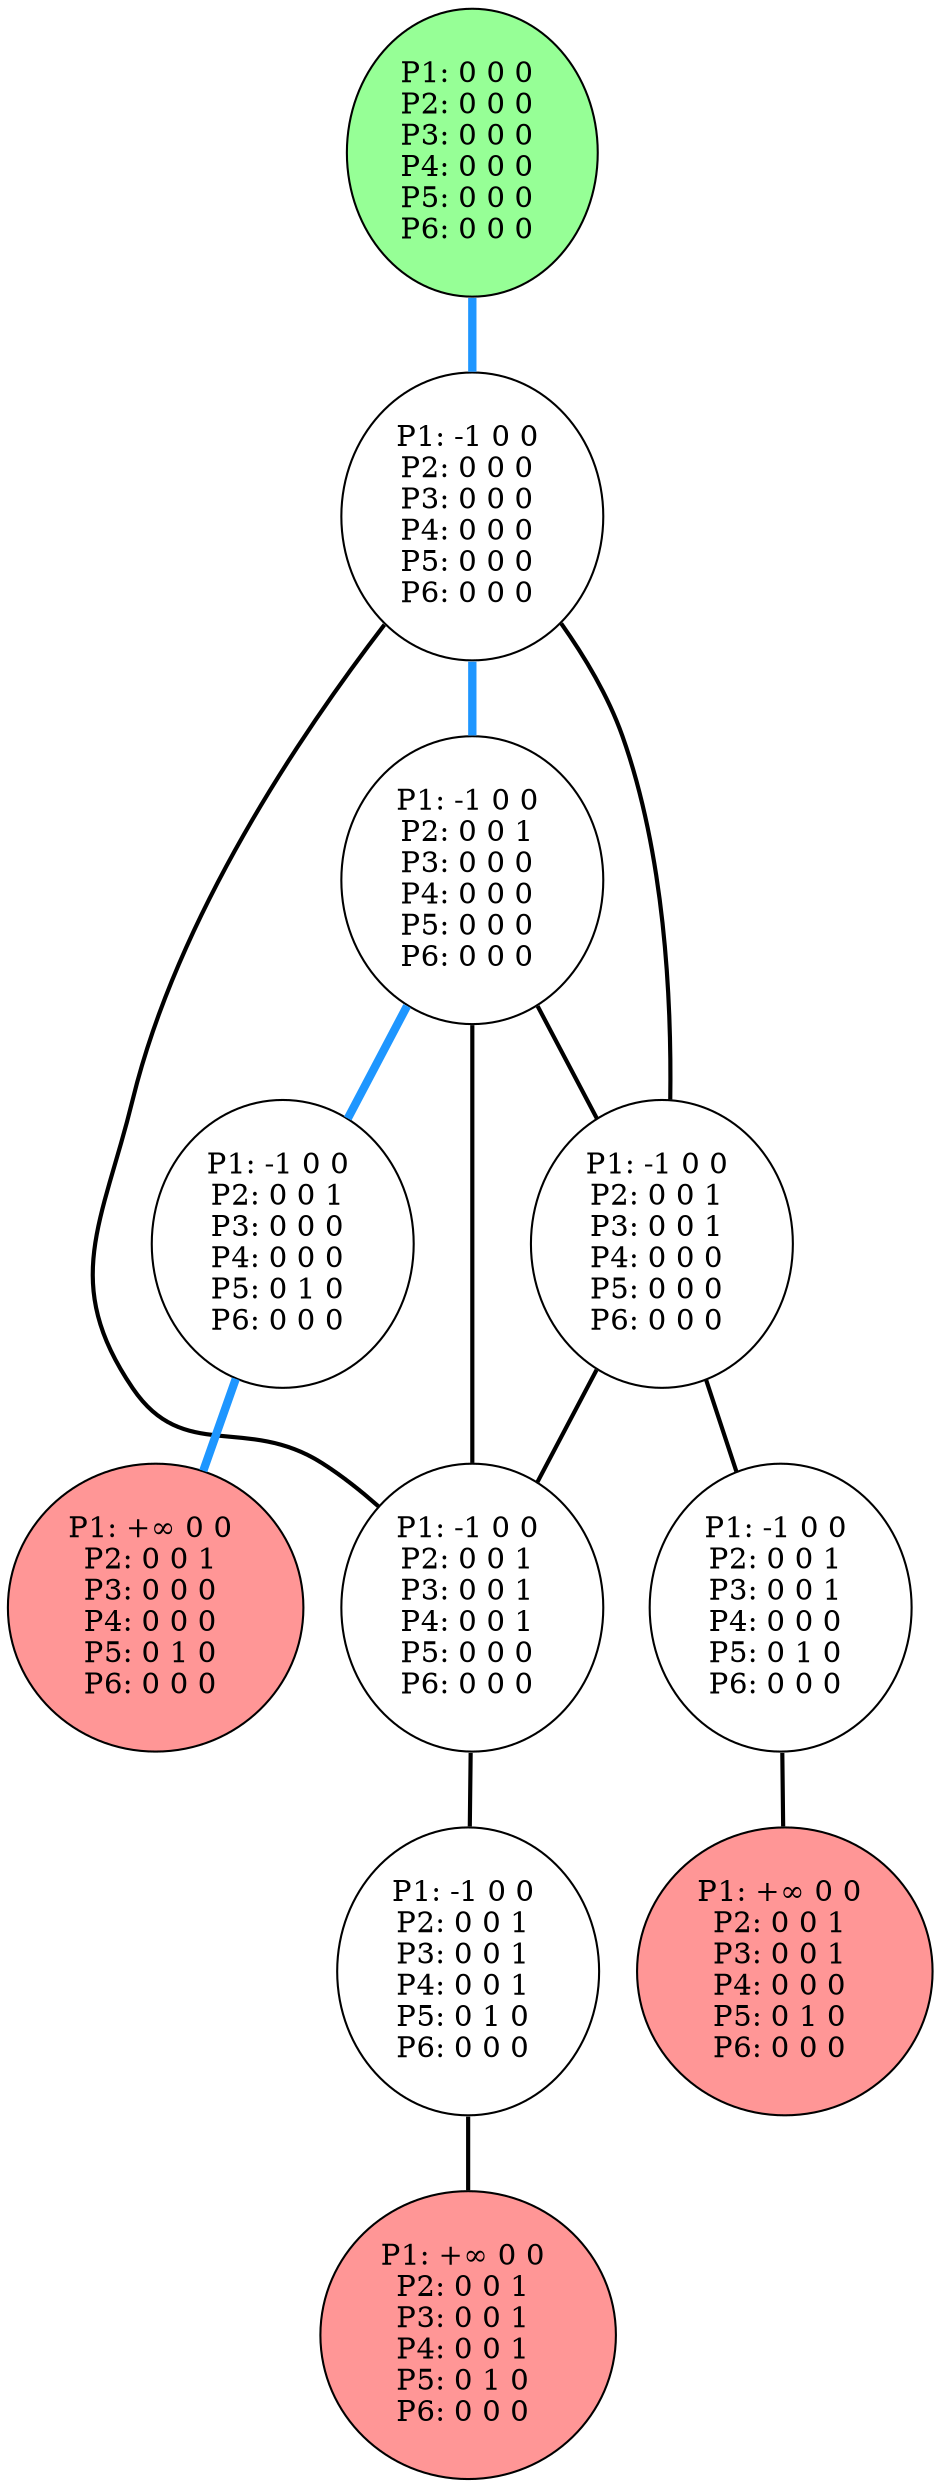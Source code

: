 graph G {
color = "black"
0 [label = "P1: 0 0 0 
P2: 0 0 0 
P3: 0 0 0 
P4: 0 0 0 
P5: 0 0 0 
P6: 0 0 0 
",  style="filled", fillcolor = "#96FF96"];
1 [label = "P1: -1 0 0 
P2: 0 0 0 
P3: 0 0 0 
P4: 0 0 0 
P5: 0 0 0 
P6: 0 0 0 
"];
2 [label = "P1: -1 0 0 
P2: 0 0 1 
P3: 0 0 0 
P4: 0 0 0 
P5: 0 0 0 
P6: 0 0 0 
"];
3 [label = "P1: -1 0 0 
P2: 0 0 1 
P3: 0 0 1 
P4: 0 0 0 
P5: 0 0 0 
P6: 0 0 0 
"];
4 [label = "P1: -1 0 0 
P2: 0 0 1 
P3: 0 0 1 
P4: 0 0 1 
P5: 0 0 0 
P6: 0 0 0 
"];
5 [label = "P1: -1 0 0 
P2: 0 0 1 
P3: 0 0 0 
P4: 0 0 0 
P5: 0 1 0 
P6: 0 0 0 
"];
55 [label = "P1: +∞ 0 0 
P2: 0 0 1 
P3: 0 0 0 
P4: 0 0 0 
P5: 0 1 0 
P6: 0 0 0 
",  style="filled", fillcolor = "#FF9696"];
6 [label = "P1: -1 0 0 
P2: 0 0 1 
P3: 0 0 1 
P4: 0 0 0 
P5: 0 1 0 
P6: 0 0 0 
"];
66 [label = "P1: +∞ 0 0 
P2: 0 0 1 
P3: 0 0 1 
P4: 0 0 0 
P5: 0 1 0 
P6: 0 0 0 
",  style="filled", fillcolor = "#FF9696"];
7 [label = "P1: -1 0 0 
P2: 0 0 1 
P3: 0 0 1 
P4: 0 0 1 
P5: 0 1 0 
P6: 0 0 0 
"];
77 [label = "P1: +∞ 0 0 
P2: 0 0 1 
P3: 0 0 1 
P4: 0 0 1 
P5: 0 1 0 
P6: 0 0 0 
",  style="filled", fillcolor = "#FF9696"];
edge [style=bold];
0 -- 1 [color="#1E96FF", penwidth=4.0];

1 -- 2 [color="#1E96FF", penwidth=4.0];
1 -- 3 [color=black];
1 -- 4 [color=black];

2 -- 3 [color=black];
2 -- 4 [color=black];
2 -- 5 [color="#1E96FF", penwidth=4.0];

3 -- 4 [color=black];
3 -- 6 [color=black];

4 -- 7 [color=black];


5 -- 55 [color="#1E96FF", penwidth=4.0];

6 -- 66 [color=black];

7 -- 77 [color=black];
}
